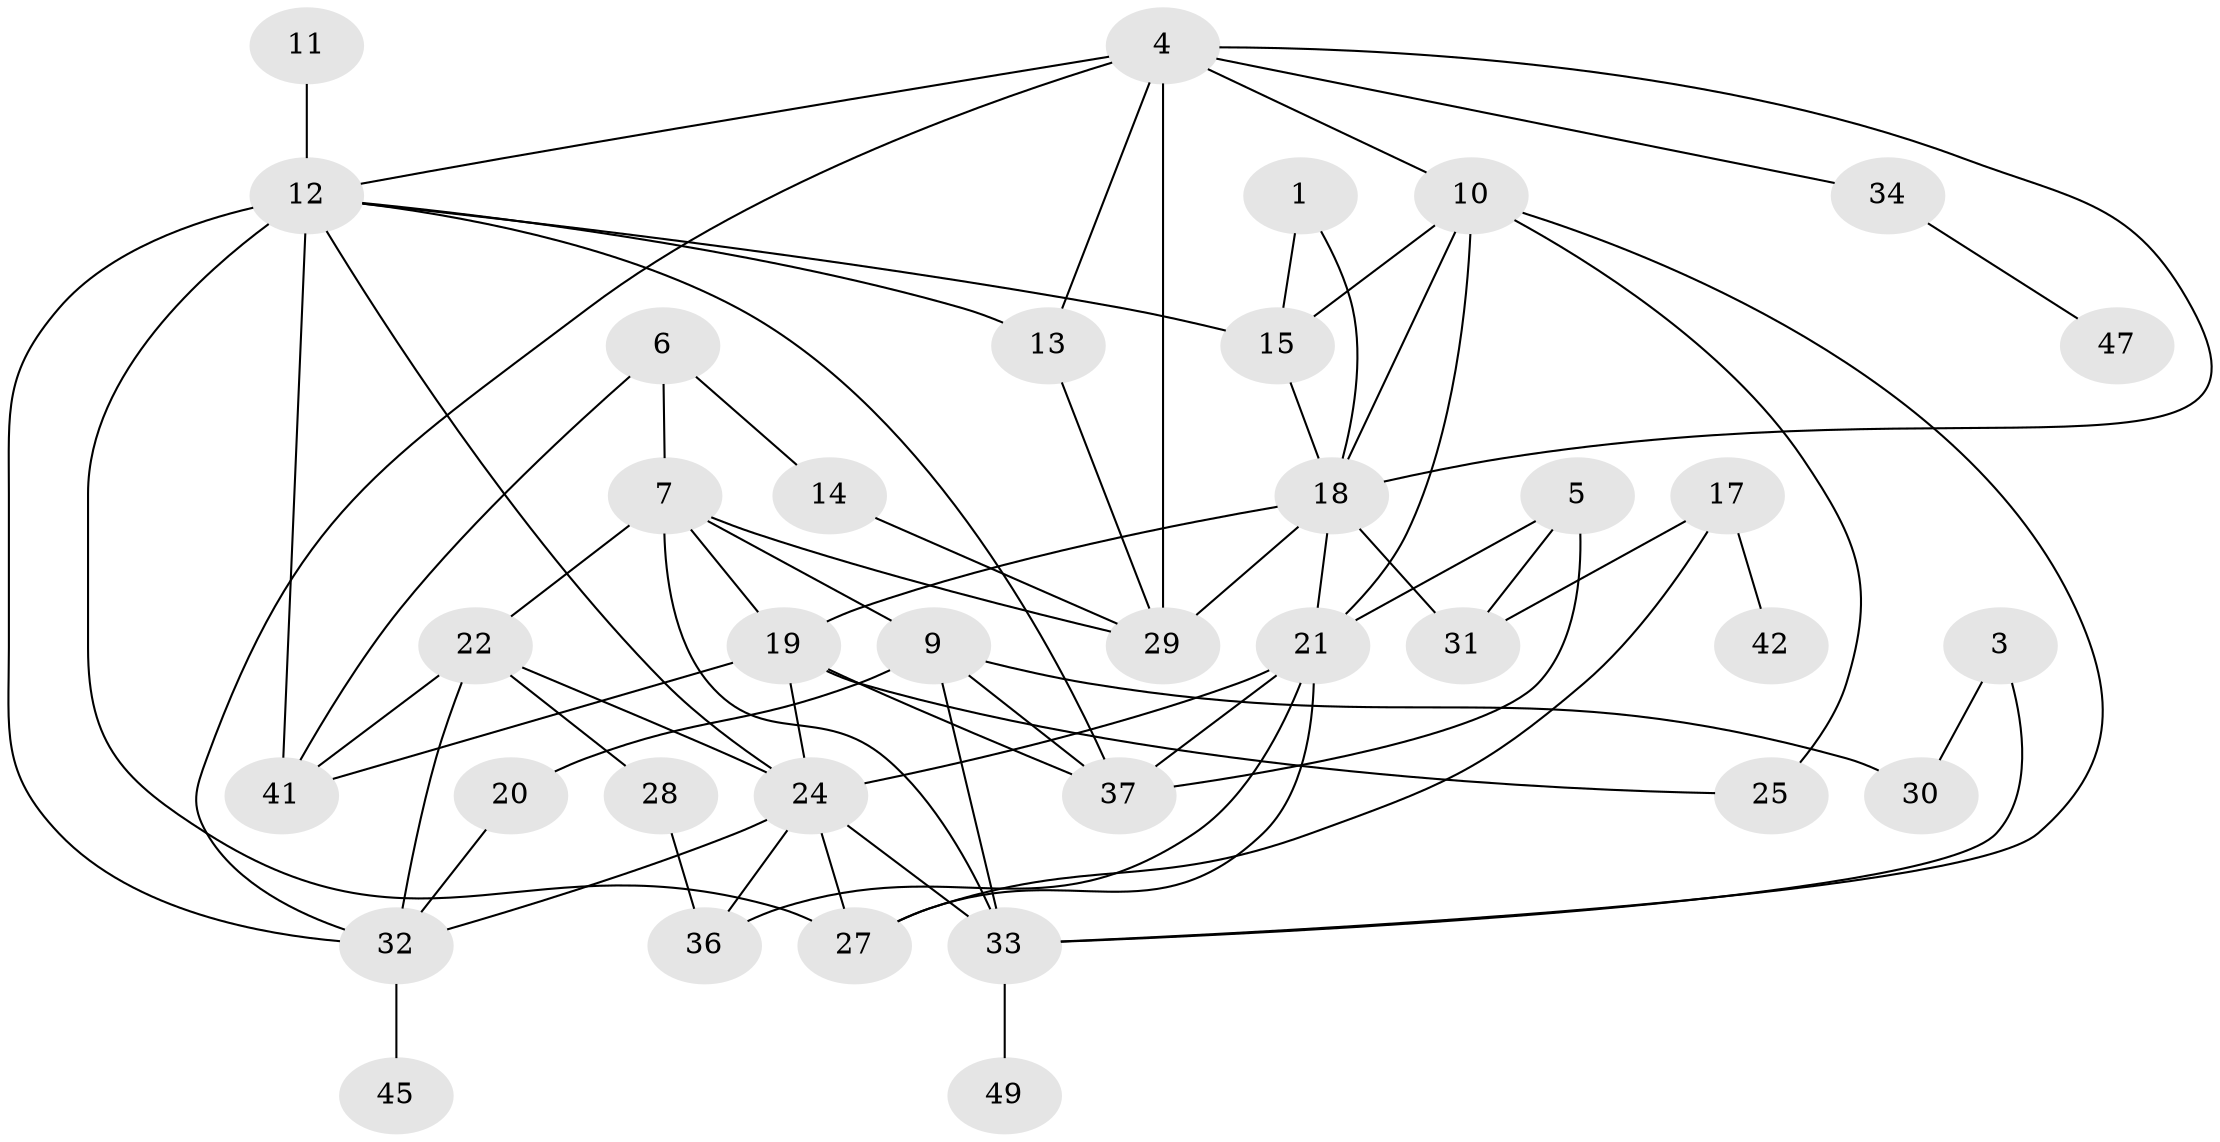 // original degree distribution, {1: 0.25263157894736843, 0: 0.11578947368421053, 3: 0.22105263157894736, 2: 0.10526315789473684, 6: 0.042105263157894736, 4: 0.11578947368421053, 5: 0.12631578947368421, 8: 0.010526315789473684, 7: 0.010526315789473684}
// Generated by graph-tools (version 1.1) at 2025/33/03/09/25 02:33:56]
// undirected, 36 vertices, 70 edges
graph export_dot {
graph [start="1"]
  node [color=gray90,style=filled];
  1;
  3;
  4;
  5;
  6;
  7;
  9;
  10;
  11;
  12;
  13;
  14;
  15;
  17;
  18;
  19;
  20;
  21;
  22;
  24;
  25;
  27;
  28;
  29;
  30;
  31;
  32;
  33;
  34;
  36;
  37;
  41;
  42;
  45;
  47;
  49;
  1 -- 15 [weight=1.0];
  1 -- 18 [weight=1.0];
  3 -- 30 [weight=1.0];
  3 -- 33 [weight=1.0];
  4 -- 10 [weight=1.0];
  4 -- 12 [weight=2.0];
  4 -- 13 [weight=2.0];
  4 -- 18 [weight=1.0];
  4 -- 29 [weight=3.0];
  4 -- 32 [weight=1.0];
  4 -- 34 [weight=1.0];
  5 -- 21 [weight=1.0];
  5 -- 31 [weight=1.0];
  5 -- 37 [weight=1.0];
  6 -- 7 [weight=1.0];
  6 -- 14 [weight=1.0];
  6 -- 41 [weight=2.0];
  7 -- 9 [weight=1.0];
  7 -- 19 [weight=1.0];
  7 -- 22 [weight=3.0];
  7 -- 29 [weight=1.0];
  7 -- 33 [weight=1.0];
  9 -- 20 [weight=1.0];
  9 -- 30 [weight=1.0];
  9 -- 33 [weight=3.0];
  9 -- 37 [weight=1.0];
  10 -- 15 [weight=2.0];
  10 -- 18 [weight=1.0];
  10 -- 21 [weight=1.0];
  10 -- 25 [weight=1.0];
  10 -- 33 [weight=1.0];
  11 -- 12 [weight=1.0];
  12 -- 13 [weight=1.0];
  12 -- 15 [weight=1.0];
  12 -- 24 [weight=1.0];
  12 -- 27 [weight=1.0];
  12 -- 32 [weight=1.0];
  12 -- 37 [weight=1.0];
  12 -- 41 [weight=4.0];
  13 -- 29 [weight=1.0];
  14 -- 29 [weight=1.0];
  15 -- 18 [weight=1.0];
  17 -- 27 [weight=1.0];
  17 -- 31 [weight=1.0];
  17 -- 42 [weight=1.0];
  18 -- 19 [weight=1.0];
  18 -- 21 [weight=1.0];
  18 -- 29 [weight=1.0];
  18 -- 31 [weight=1.0];
  19 -- 24 [weight=1.0];
  19 -- 25 [weight=1.0];
  19 -- 37 [weight=2.0];
  19 -- 41 [weight=1.0];
  20 -- 32 [weight=1.0];
  21 -- 24 [weight=1.0];
  21 -- 27 [weight=1.0];
  21 -- 36 [weight=1.0];
  21 -- 37 [weight=1.0];
  22 -- 24 [weight=1.0];
  22 -- 28 [weight=1.0];
  22 -- 32 [weight=1.0];
  22 -- 41 [weight=1.0];
  24 -- 27 [weight=1.0];
  24 -- 32 [weight=1.0];
  24 -- 33 [weight=1.0];
  24 -- 36 [weight=1.0];
  28 -- 36 [weight=1.0];
  32 -- 45 [weight=1.0];
  33 -- 49 [weight=1.0];
  34 -- 47 [weight=1.0];
}
